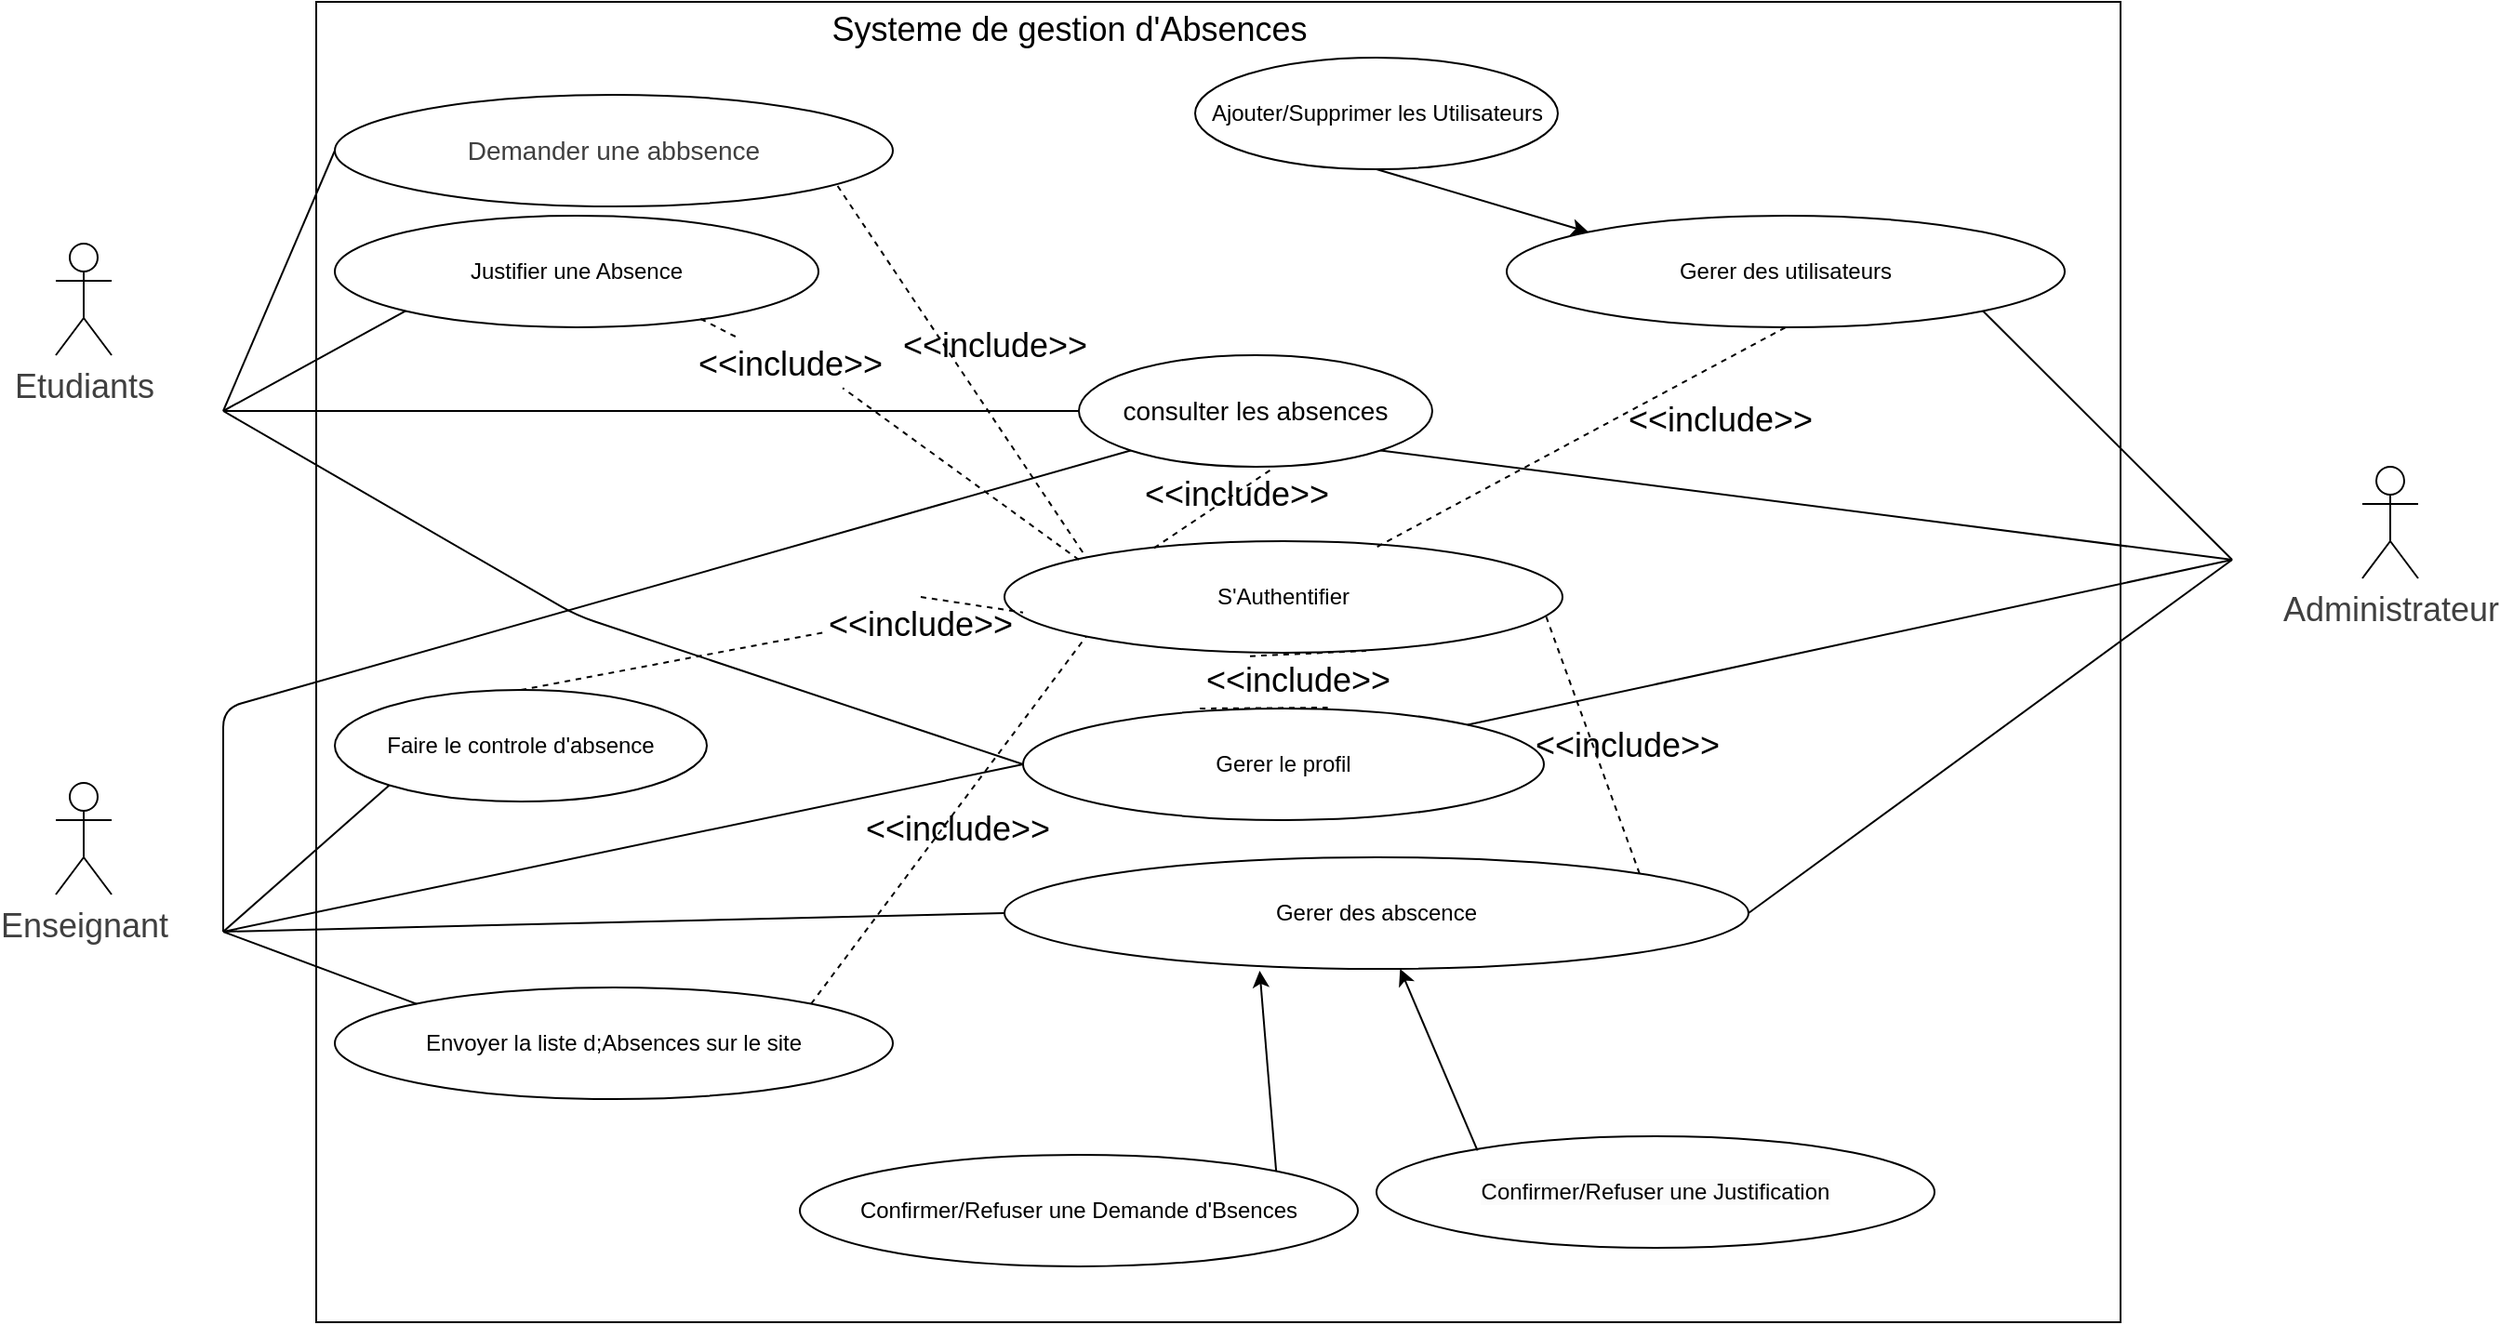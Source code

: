 <mxfile>
    <diagram id="rNI9Gf2r5rLZVWW11h0A" name="Page-1">
        <mxGraphModel dx="1439" dy="692" grid="1" gridSize="10" guides="1" tooltips="1" connect="1" arrows="1" fold="1" page="1" pageScale="1" pageWidth="850" pageHeight="1100" math="0" shadow="0">
            <root>
                <mxCell id="0"/>
                <mxCell id="1" parent="0"/>
                <mxCell id="8" value="" style="rounded=0;whiteSpace=wrap;html=1;" vertex="1" parent="1">
                    <mxGeometry x="290" y="180" width="970" height="710" as="geometry"/>
                </mxCell>
                <mxCell id="9" value="&lt;font style=&quot;font-size: 14px;&quot;&gt;consulter les absences&lt;/font&gt;" style="ellipse;whiteSpace=wrap;html=1;" vertex="1" parent="1">
                    <mxGeometry x="700" y="370" width="190" height="60" as="geometry"/>
                </mxCell>
                <mxCell id="10" value="&lt;span style=&quot;color: rgb(63, 63, 63); font-size: 14px;&quot;&gt;Demander une abbsence&lt;/span&gt;" style="ellipse;whiteSpace=wrap;html=1;" vertex="1" parent="1">
                    <mxGeometry x="300" y="230" width="300" height="60" as="geometry"/>
                </mxCell>
                <mxCell id="11" value="Justifier une Absence" style="ellipse;whiteSpace=wrap;html=1;" vertex="1" parent="1">
                    <mxGeometry x="300" y="295" width="260" height="60" as="geometry"/>
                </mxCell>
                <mxCell id="12" value="Gerer le profil" style="ellipse;whiteSpace=wrap;html=1;" vertex="1" parent="1">
                    <mxGeometry x="670" y="560" width="280" height="60" as="geometry"/>
                </mxCell>
                <mxCell id="13" value="&lt;font style=&quot;font-size: 18px;&quot;&gt;Systeme de gestion d&#39;Absences&lt;/font&gt;" style="text;strokeColor=none;align=center;fillColor=none;html=1;verticalAlign=middle;whiteSpace=wrap;rounded=0;" vertex="1" parent="1">
                    <mxGeometry x="540" y="180" width="310" height="30" as="geometry"/>
                </mxCell>
                <mxCell id="15" value="Faire le controle d&#39;absence" style="ellipse;whiteSpace=wrap;html=1;" vertex="1" parent="1">
                    <mxGeometry x="300" y="550" width="200" height="60" as="geometry"/>
                </mxCell>
                <mxCell id="16" value="Envoyer la liste d;Absences sur le site" style="ellipse;whiteSpace=wrap;html=1;" vertex="1" parent="1">
                    <mxGeometry x="300" y="710" width="300" height="60" as="geometry"/>
                </mxCell>
                <mxCell id="17" value="Gerer des abscence" style="ellipse;whiteSpace=wrap;html=1;" vertex="1" parent="1">
                    <mxGeometry x="660" y="640" width="400" height="60" as="geometry"/>
                </mxCell>
                <mxCell id="18" value="Gerer des utilisateurs" style="ellipse;whiteSpace=wrap;html=1;" vertex="1" parent="1">
                    <mxGeometry x="930" y="295" width="300" height="60" as="geometry"/>
                </mxCell>
                <mxCell id="19" value="S&#39;Authentifier" style="ellipse;whiteSpace=wrap;html=1;" vertex="1" parent="1">
                    <mxGeometry x="660" y="470" width="300" height="60" as="geometry"/>
                </mxCell>
                <mxCell id="20" value="Confirmer/Refuser une Demande d&#39;Bsences" style="ellipse;whiteSpace=wrap;html=1;" vertex="1" parent="1">
                    <mxGeometry x="550" y="800" width="300" height="60" as="geometry"/>
                </mxCell>
                <mxCell id="21" value="&lt;br&gt;&lt;span style=&quot;color: rgb(0, 0, 0); font-family: Helvetica; font-size: 12px; font-style: normal; font-variant-ligatures: normal; font-variant-caps: normal; font-weight: 400; letter-spacing: normal; orphans: 2; text-align: center; text-indent: 0px; text-transform: none; widows: 2; word-spacing: 0px; -webkit-text-stroke-width: 0px; white-space: normal; background-color: rgb(251, 251, 251); text-decoration-thickness: initial; text-decoration-style: initial; text-decoration-color: initial; float: none; display: inline !important;&quot;&gt;Confirmer/Refuser une Justification&lt;/span&gt;&lt;div&gt;&lt;br/&gt;&lt;/div&gt;" style="ellipse;whiteSpace=wrap;html=1;" vertex="1" parent="1">
                    <mxGeometry x="860" y="790" width="300" height="60" as="geometry"/>
                </mxCell>
                <mxCell id="22" value="Ajouter/Supprimer les Utilisateurs" style="ellipse;whiteSpace=wrap;html=1;" vertex="1" parent="1">
                    <mxGeometry x="762.5" y="210" width="195" height="60" as="geometry"/>
                </mxCell>
                <mxCell id="24" value="" style="endArrow=classic;html=1;entryX=0.343;entryY=1.017;entryDx=0;entryDy=0;entryPerimeter=0;exitX=1;exitY=0;exitDx=0;exitDy=0;" edge="1" parent="1" source="20" target="17">
                    <mxGeometry width="50" height="50" relative="1" as="geometry">
                        <mxPoint x="700" y="770" as="sourcePoint"/>
                        <mxPoint x="750" y="720" as="targetPoint"/>
                    </mxGeometry>
                </mxCell>
                <mxCell id="26" value="" style="endArrow=classic;html=1;exitX=0.181;exitY=0.128;exitDx=0;exitDy=0;exitPerimeter=0;" edge="1" parent="1" source="21" target="17">
                    <mxGeometry width="50" height="50" relative="1" as="geometry">
                        <mxPoint x="900" y="760" as="sourcePoint"/>
                        <mxPoint x="950" y="710" as="targetPoint"/>
                    </mxGeometry>
                </mxCell>
                <mxCell id="29" value="" style="endArrow=none;dashed=1;html=1;entryX=0.553;entryY=1.006;entryDx=0;entryDy=0;entryPerimeter=0;exitX=0.268;exitY=0.061;exitDx=0;exitDy=0;exitPerimeter=0;" edge="1" parent="1" source="19" target="9">
                    <mxGeometry width="50" height="50" relative="1" as="geometry">
                        <mxPoint x="610" y="460" as="sourcePoint"/>
                        <mxPoint x="660" y="410" as="targetPoint"/>
                    </mxGeometry>
                </mxCell>
                <mxCell id="30" value="" style="endArrow=none;dashed=1;html=1;entryX=0.648;entryY=0.983;entryDx=0;entryDy=0;entryPerimeter=0;exitX=0.268;exitY=0.061;exitDx=0;exitDy=0;exitPerimeter=0;" edge="1" parent="1" source="48" target="19">
                    <mxGeometry width="50" height="50" relative="1" as="geometry">
                        <mxPoint x="765" y="560" as="sourcePoint"/>
                        <mxPoint x="830" y="516" as="targetPoint"/>
                    </mxGeometry>
                </mxCell>
                <mxCell id="35" value="" style="endArrow=none;dashed=1;html=1;entryX=0.968;entryY=0.639;entryDx=0;entryDy=0;entryPerimeter=0;exitX=1;exitY=0;exitDx=0;exitDy=0;" edge="1" parent="1" source="17" target="19">
                    <mxGeometry width="50" height="50" relative="1" as="geometry">
                        <mxPoint x="1010" y="530" as="sourcePoint"/>
                        <mxPoint x="1075" y="486" as="targetPoint"/>
                    </mxGeometry>
                </mxCell>
                <mxCell id="36" value="" style="endArrow=none;dashed=1;html=1;entryX=0.5;entryY=1;entryDx=0;entryDy=0;exitX=0.668;exitY=0.05;exitDx=0;exitDy=0;exitPerimeter=0;" edge="1" parent="1" source="19" target="18">
                    <mxGeometry width="50" height="50" relative="1" as="geometry">
                        <mxPoint x="770" y="504" as="sourcePoint"/>
                        <mxPoint x="835" y="460" as="targetPoint"/>
                    </mxGeometry>
                </mxCell>
                <mxCell id="37" value="" style="endArrow=none;dashed=1;html=1;entryX=0;entryY=0;entryDx=0;entryDy=0;exitX=0.901;exitY=0.817;exitDx=0;exitDy=0;exitPerimeter=0;" edge="1" parent="1" source="10" target="19">
                    <mxGeometry width="50" height="50" relative="1" as="geometry">
                        <mxPoint x="780" y="514" as="sourcePoint"/>
                        <mxPoint x="845" y="470" as="targetPoint"/>
                    </mxGeometry>
                </mxCell>
                <mxCell id="39" value="" style="endArrow=none;dashed=1;html=1;entryX=0.755;entryY=0.922;entryDx=0;entryDy=0;entryPerimeter=0;" edge="1" parent="1" source="53" target="11">
                    <mxGeometry width="50" height="50" relative="1" as="geometry">
                        <mxPoint x="700" y="480" as="sourcePoint"/>
                        <mxPoint x="815" y="440" as="targetPoint"/>
                    </mxGeometry>
                </mxCell>
                <mxCell id="40" value="" style="endArrow=none;dashed=1;html=1;entryX=0.023;entryY=0.639;entryDx=0;entryDy=0;entryPerimeter=0;exitX=0.5;exitY=0;exitDx=0;exitDy=0;" edge="1" parent="1" source="55">
                    <mxGeometry width="50" height="50" relative="1" as="geometry">
                        <mxPoint x="463.3" y="549.64" as="sourcePoint"/>
                        <mxPoint x="670.0" y="508.34" as="targetPoint"/>
                    </mxGeometry>
                </mxCell>
                <mxCell id="41" value="" style="endArrow=none;dashed=1;html=1;entryX=0;entryY=1;entryDx=0;entryDy=0;exitX=1;exitY=0;exitDx=0;exitDy=0;" edge="1" parent="1" source="16" target="19">
                    <mxGeometry width="50" height="50" relative="1" as="geometry">
                        <mxPoint x="770" y="504" as="sourcePoint"/>
                        <mxPoint x="835" y="460" as="targetPoint"/>
                    </mxGeometry>
                </mxCell>
                <mxCell id="42" value="" style="endArrow=classic;html=1;exitX=0.5;exitY=1;exitDx=0;exitDy=0;entryX=0;entryY=0;entryDx=0;entryDy=0;" edge="1" parent="1" source="22" target="18">
                    <mxGeometry width="50" height="50" relative="1" as="geometry">
                        <mxPoint x="950" y="388" as="sourcePoint"/>
                        <mxPoint x="916" y="290" as="targetPoint"/>
                    </mxGeometry>
                </mxCell>
                <mxCell id="46" value="&lt;font style=&quot;font-size: 18px;&quot;&gt;&amp;lt;&amp;lt;include&amp;gt;&amp;gt;&lt;/font&gt;" style="text;strokeColor=none;align=center;fillColor=none;html=1;verticalAlign=middle;whiteSpace=wrap;rounded=0;" vertex="1" parent="1">
                    <mxGeometry x="940" y="565" width="110" height="30" as="geometry"/>
                </mxCell>
                <mxCell id="47" value="&lt;font style=&quot;font-size: 18px;&quot;&gt;&amp;lt;&amp;lt;include&amp;gt;&amp;gt;&lt;/font&gt;" style="text;strokeColor=none;align=center;fillColor=none;html=1;verticalAlign=middle;whiteSpace=wrap;rounded=0;" vertex="1" parent="1">
                    <mxGeometry x="990" y="390" width="110" height="30" as="geometry"/>
                </mxCell>
                <mxCell id="49" value="&lt;font style=&quot;font-size: 18px;&quot;&gt;&amp;lt;&amp;lt;include&amp;gt;&amp;gt;&lt;/font&gt;" style="text;strokeColor=none;align=center;fillColor=none;html=1;verticalAlign=middle;whiteSpace=wrap;rounded=0;" vertex="1" parent="1">
                    <mxGeometry x="730" y="430" width="110" height="30" as="geometry"/>
                </mxCell>
                <mxCell id="50" value="" style="endArrow=none;dashed=1;html=1;entryX=0.648;entryY=0.983;entryDx=0;entryDy=0;entryPerimeter=0;exitX=0.268;exitY=0.061;exitDx=0;exitDy=0;exitPerimeter=0;" edge="1" parent="1" target="48">
                    <mxGeometry width="50" height="50" relative="1" as="geometry">
                        <mxPoint x="765" y="560" as="sourcePoint"/>
                        <mxPoint x="854" y="529" as="targetPoint"/>
                    </mxGeometry>
                </mxCell>
                <mxCell id="48" value="&lt;font style=&quot;font-size: 18px;&quot;&gt;&amp;lt;&amp;lt;include&amp;gt;&amp;gt;&lt;/font&gt;" style="text;strokeColor=none;align=center;fillColor=none;html=1;verticalAlign=middle;whiteSpace=wrap;rounded=0;" vertex="1" parent="1">
                    <mxGeometry x="762.5" y="530" width="110" height="30" as="geometry"/>
                </mxCell>
                <mxCell id="51" value="&lt;font style=&quot;font-size: 18px;&quot;&gt;&amp;lt;&amp;lt;include&amp;gt;&amp;gt;&lt;/font&gt;" style="text;strokeColor=none;align=center;fillColor=none;html=1;verticalAlign=middle;whiteSpace=wrap;rounded=0;" vertex="1" parent="1">
                    <mxGeometry x="580" y="610" width="110" height="30" as="geometry"/>
                </mxCell>
                <mxCell id="52" value="&lt;font style=&quot;font-size: 18px;&quot;&gt;&amp;lt;&amp;lt;include&amp;gt;&amp;gt;&lt;/font&gt;" style="text;strokeColor=none;align=center;fillColor=none;html=1;verticalAlign=middle;whiteSpace=wrap;rounded=0;" vertex="1" parent="1">
                    <mxGeometry x="600" y="350" width="110" height="30" as="geometry"/>
                </mxCell>
                <mxCell id="54" value="" style="endArrow=none;dashed=1;html=1;entryX=0.755;entryY=0.922;entryDx=0;entryDy=0;entryPerimeter=0;" edge="1" parent="1" target="53">
                    <mxGeometry width="50" height="50" relative="1" as="geometry">
                        <mxPoint x="700" y="480" as="sourcePoint"/>
                        <mxPoint x="496" y="350" as="targetPoint"/>
                    </mxGeometry>
                </mxCell>
                <mxCell id="53" value="&lt;font style=&quot;font-size: 18px;&quot;&gt;&amp;lt;&amp;lt;include&amp;gt;&amp;gt;&lt;/font&gt;" style="text;strokeColor=none;align=center;fillColor=none;html=1;verticalAlign=middle;whiteSpace=wrap;rounded=0;" vertex="1" parent="1">
                    <mxGeometry x="490" y="360" width="110" height="30" as="geometry"/>
                </mxCell>
                <mxCell id="57" value="&lt;span style=&quot;color: rgb(63, 63, 63); font-size: 18px;&quot;&gt;Etudiants&lt;/span&gt;" style="shape=umlActor;verticalLabelPosition=bottom;verticalAlign=top;html=1;outlineConnect=0;" vertex="1" parent="1">
                    <mxGeometry x="150" y="310" width="30" height="60" as="geometry"/>
                </mxCell>
                <mxCell id="58" value="&lt;span style=&quot;color: rgb(63, 63, 63); font-size: 18px;&quot;&gt;Enseignant&lt;/span&gt;" style="shape=umlActor;verticalLabelPosition=bottom;verticalAlign=top;html=1;outlineConnect=0;" vertex="1" parent="1">
                    <mxGeometry x="150" y="600" width="30" height="60" as="geometry"/>
                </mxCell>
                <mxCell id="59" value="&lt;span style=&quot;color: rgb(63, 63, 63); font-size: 18px;&quot;&gt;Administrateur&lt;/span&gt;" style="shape=umlActor;verticalLabelPosition=bottom;verticalAlign=top;html=1;outlineConnect=0;" vertex="1" parent="1">
                    <mxGeometry x="1390" y="430" width="30" height="60" as="geometry"/>
                </mxCell>
                <mxCell id="62" value="" style="endArrow=none;html=1;exitX=1;exitY=1;exitDx=0;exitDy=0;" edge="1" parent="1" source="18">
                    <mxGeometry width="50" height="50" relative="1" as="geometry">
                        <mxPoint x="1150" y="520" as="sourcePoint"/>
                        <mxPoint x="1320" y="480" as="targetPoint"/>
                    </mxGeometry>
                </mxCell>
                <mxCell id="64" value="" style="endArrow=none;html=1;exitX=1;exitY=0;exitDx=0;exitDy=0;" edge="1" parent="1" source="12">
                    <mxGeometry width="50" height="50" relative="1" as="geometry">
                        <mxPoint x="1090" y="460" as="sourcePoint"/>
                        <mxPoint x="1320" y="480" as="targetPoint"/>
                    </mxGeometry>
                </mxCell>
                <mxCell id="65" value="" style="endArrow=none;html=1;exitX=1;exitY=0.5;exitDx=0;exitDy=0;" edge="1" parent="1" source="17">
                    <mxGeometry width="50" height="50" relative="1" as="geometry">
                        <mxPoint x="1206" y="366" as="sourcePoint"/>
                        <mxPoint x="1320" y="480" as="targetPoint"/>
                    </mxGeometry>
                </mxCell>
                <mxCell id="66" value="" style="endArrow=none;html=1;exitX=1;exitY=1;exitDx=0;exitDy=0;" edge="1" parent="1" source="9">
                    <mxGeometry width="50" height="50" relative="1" as="geometry">
                        <mxPoint x="1216" y="376" as="sourcePoint"/>
                        <mxPoint x="1320" y="480" as="targetPoint"/>
                    </mxGeometry>
                </mxCell>
                <mxCell id="69" value="" style="endArrow=none;html=1;entryX=0;entryY=0.5;entryDx=0;entryDy=0;" edge="1" parent="1" target="10">
                    <mxGeometry width="50" height="50" relative="1" as="geometry">
                        <mxPoint x="240" y="400" as="sourcePoint"/>
                        <mxPoint x="290" y="350" as="targetPoint"/>
                    </mxGeometry>
                </mxCell>
                <mxCell id="70" value="" style="endArrow=none;html=1;entryX=0;entryY=0.5;entryDx=0;entryDy=0;" edge="1" parent="1" target="9">
                    <mxGeometry width="50" height="50" relative="1" as="geometry">
                        <mxPoint x="240" y="400" as="sourcePoint"/>
                        <mxPoint x="300" y="360" as="targetPoint"/>
                    </mxGeometry>
                </mxCell>
                <mxCell id="71" value="" style="endArrow=none;html=1;entryX=0;entryY=0.5;entryDx=0;entryDy=0;" edge="1" parent="1" target="12">
                    <mxGeometry width="50" height="50" relative="1" as="geometry">
                        <mxPoint x="240" y="400" as="sourcePoint"/>
                        <mxPoint x="310" y="370" as="targetPoint"/>
                        <Array as="points">
                            <mxPoint x="430" y="510"/>
                        </Array>
                    </mxGeometry>
                </mxCell>
                <mxCell id="73" value="" style="endArrow=none;html=1;entryX=0;entryY=1;entryDx=0;entryDy=0;" edge="1" parent="1" target="11">
                    <mxGeometry width="50" height="50" relative="1" as="geometry">
                        <mxPoint x="240" y="400" as="sourcePoint"/>
                        <mxPoint x="320" y="380" as="targetPoint"/>
                    </mxGeometry>
                </mxCell>
                <mxCell id="74" value="" style="endArrow=none;html=1;entryX=0;entryY=0;entryDx=0;entryDy=0;" edge="1" parent="1" target="16">
                    <mxGeometry width="50" height="50" relative="1" as="geometry">
                        <mxPoint x="240" y="680" as="sourcePoint"/>
                        <mxPoint x="290" y="630" as="targetPoint"/>
                    </mxGeometry>
                </mxCell>
                <mxCell id="75" value="" style="endArrow=none;html=1;entryX=0;entryY=0.5;entryDx=0;entryDy=0;" edge="1" parent="1" target="17">
                    <mxGeometry width="50" height="50" relative="1" as="geometry">
                        <mxPoint x="240" y="680" as="sourcePoint"/>
                        <mxPoint x="300" y="640" as="targetPoint"/>
                    </mxGeometry>
                </mxCell>
                <mxCell id="76" value="" style="endArrow=none;html=1;" edge="1" parent="1">
                    <mxGeometry width="50" height="50" relative="1" as="geometry">
                        <mxPoint x="240" y="680" as="sourcePoint"/>
                        <mxPoint x="670" y="590" as="targetPoint"/>
                    </mxGeometry>
                </mxCell>
                <mxCell id="77" value="" style="endArrow=none;html=1;entryX=0;entryY=1;entryDx=0;entryDy=0;" edge="1" parent="1" target="9">
                    <mxGeometry width="50" height="50" relative="1" as="geometry">
                        <mxPoint x="240" y="680" as="sourcePoint"/>
                        <mxPoint x="320" y="660" as="targetPoint"/>
                        <Array as="points">
                            <mxPoint x="240" y="560"/>
                        </Array>
                    </mxGeometry>
                </mxCell>
                <mxCell id="78" value="" style="endArrow=none;html=1;entryX=0;entryY=1;entryDx=0;entryDy=0;" edge="1" parent="1" target="15">
                    <mxGeometry width="50" height="50" relative="1" as="geometry">
                        <mxPoint x="240" y="680" as="sourcePoint"/>
                        <mxPoint x="330" y="670" as="targetPoint"/>
                    </mxGeometry>
                </mxCell>
                <mxCell id="79" value="" style="endArrow=none;dashed=1;html=1;entryX=0.023;entryY=0.639;entryDx=0;entryDy=0;entryPerimeter=0;exitX=0.5;exitY=0;exitDx=0;exitDy=0;" edge="1" parent="1" source="15" target="55">
                    <mxGeometry width="50" height="50" relative="1" as="geometry">
                        <mxPoint x="400" y="550" as="sourcePoint"/>
                        <mxPoint x="670.0" y="508.34" as="targetPoint"/>
                    </mxGeometry>
                </mxCell>
                <mxCell id="55" value="&lt;font style=&quot;font-size: 18px;&quot;&gt;&amp;lt;&amp;lt;include&amp;gt;&amp;gt;&lt;/font&gt;" style="text;strokeColor=none;align=center;fillColor=none;html=1;verticalAlign=middle;whiteSpace=wrap;rounded=0;" vertex="1" parent="1">
                    <mxGeometry x="560" y="500" width="110" height="30" as="geometry"/>
                </mxCell>
            </root>
        </mxGraphModel>
    </diagram>
</mxfile>